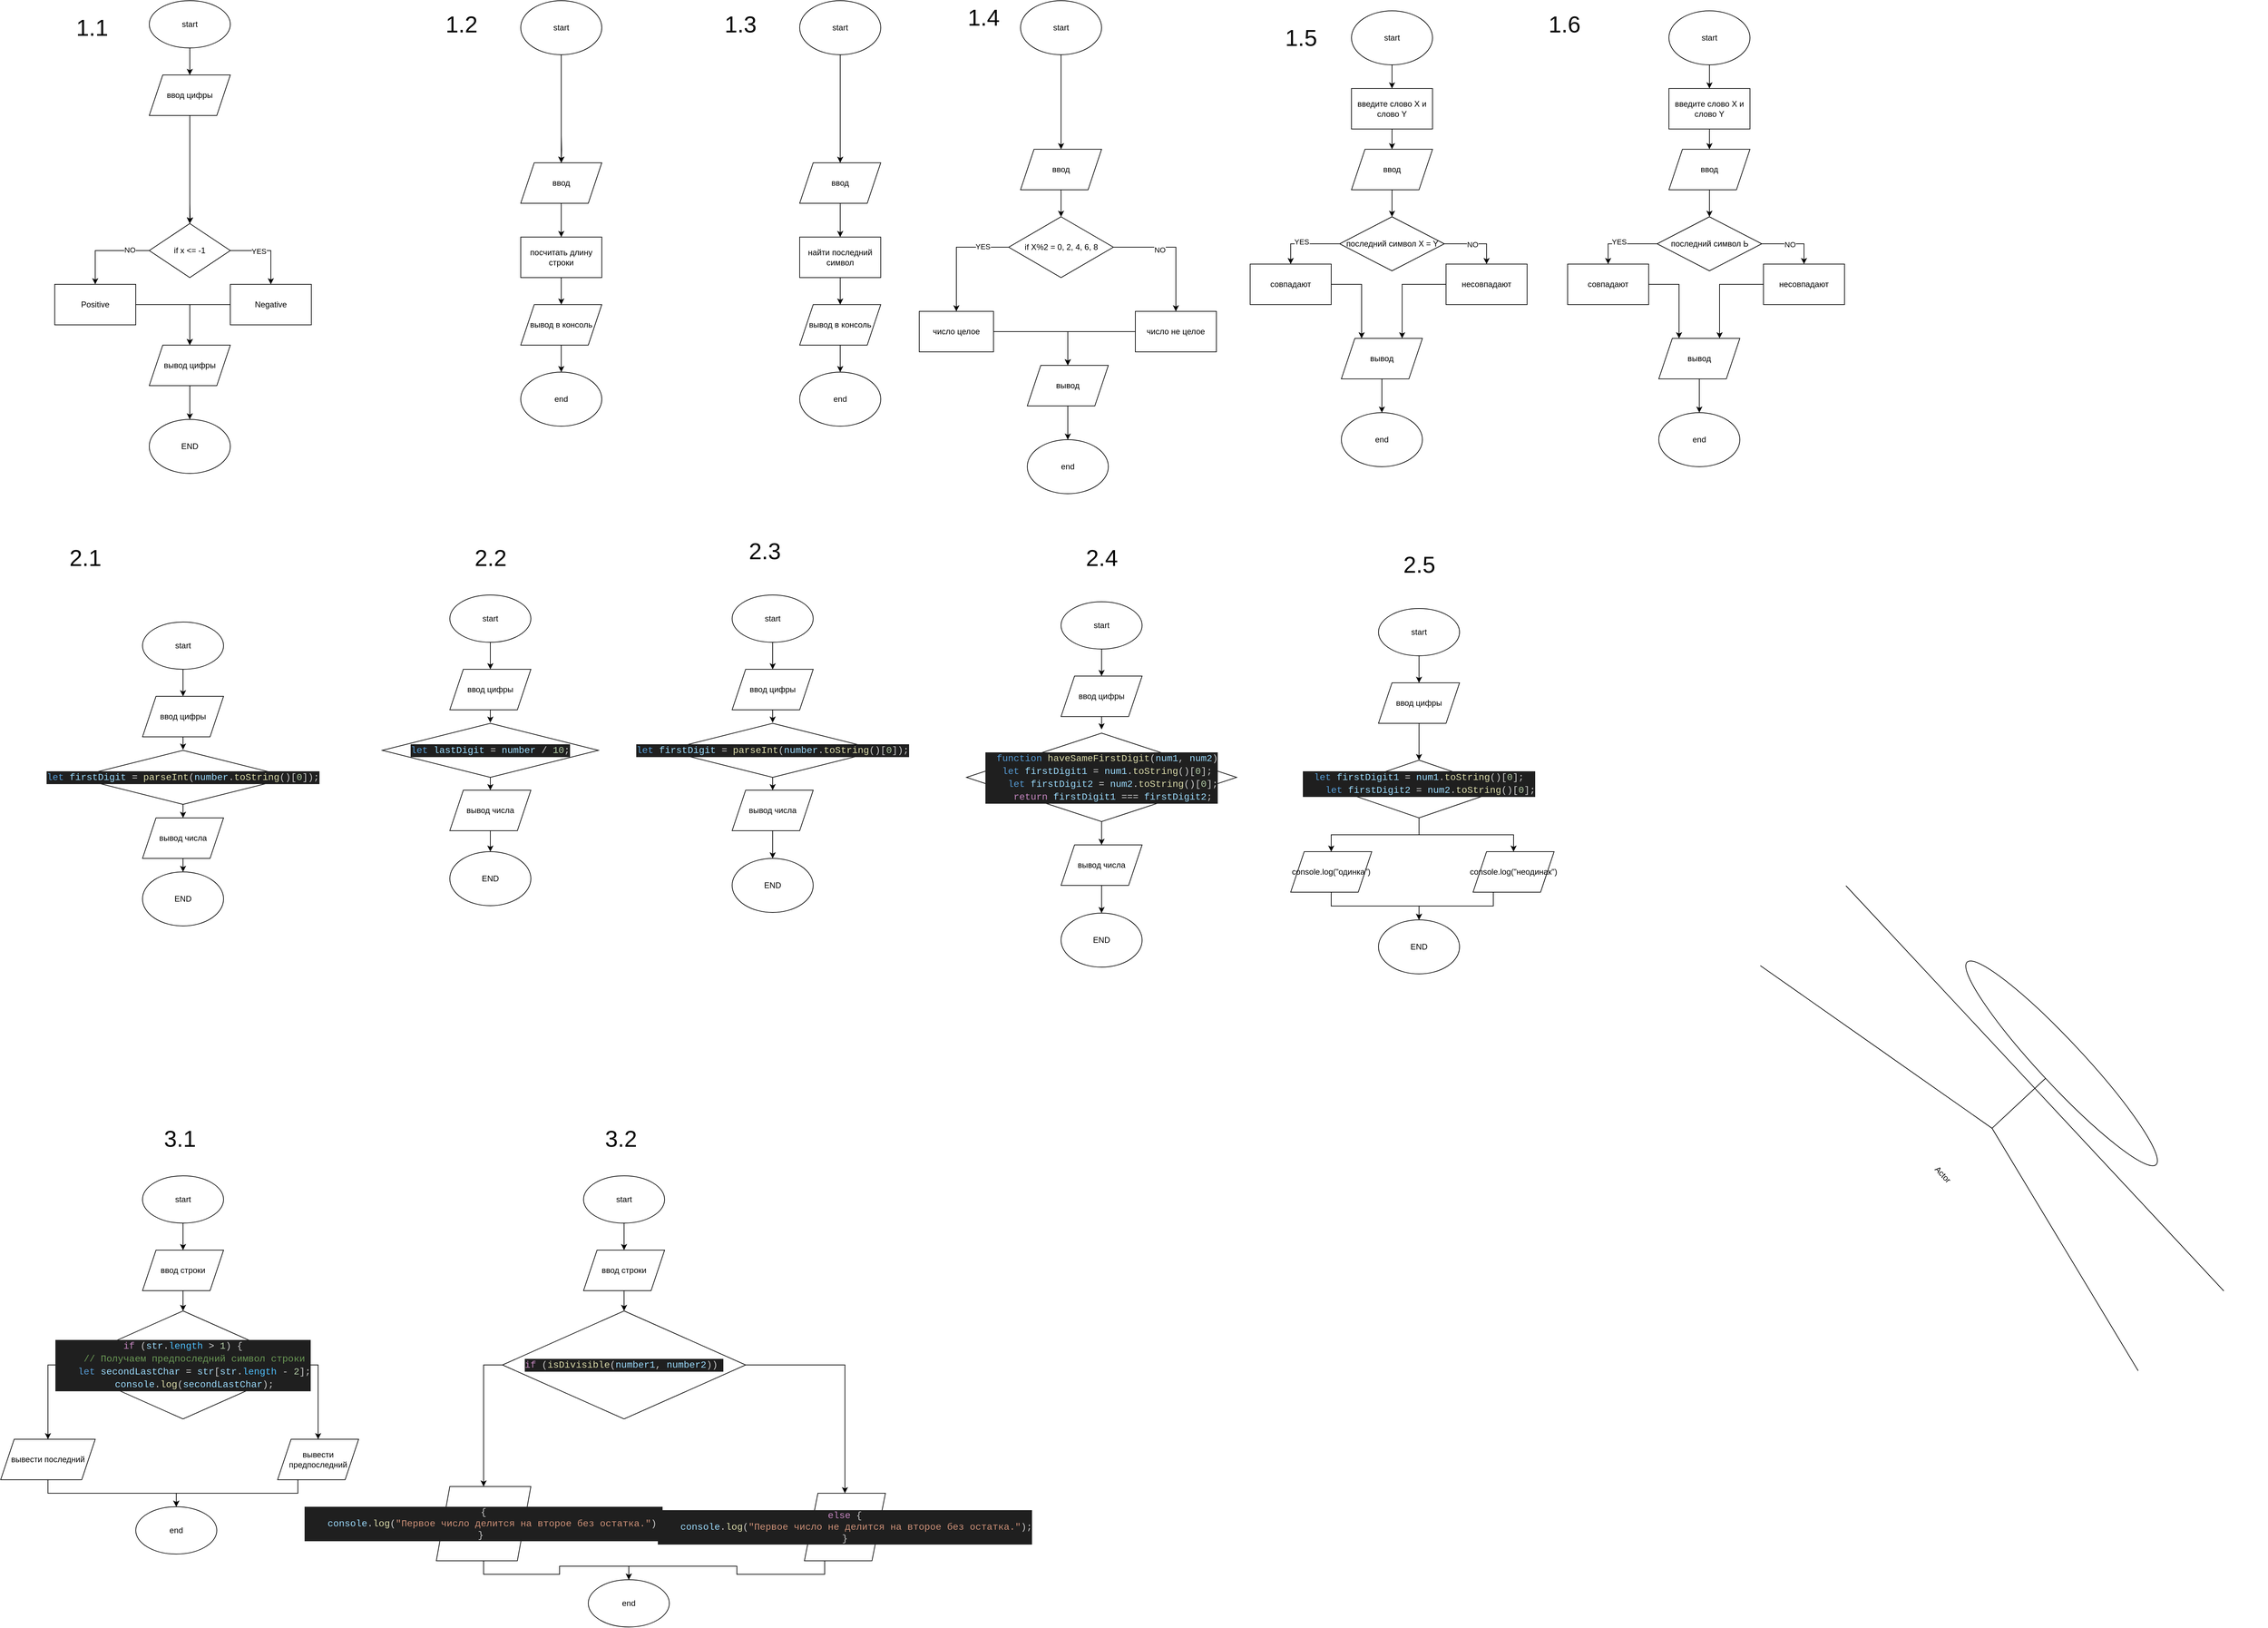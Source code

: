 <mxfile version="24.7.14">
  <diagram name="Страница — 1" id="X5zfh4CaaJWVjGtRF56d">
    <mxGraphModel dx="1451" dy="784" grid="1" gridSize="10" guides="1" tooltips="1" connect="1" arrows="1" fold="1" page="1" pageScale="1" pageWidth="827" pageHeight="1169" math="0" shadow="0">
      <root>
        <mxCell id="0" />
        <mxCell id="1" parent="0" />
        <mxCell id="PVIwpKOzmNWKB1qRG-OH-32" style="edgeStyle=orthogonalEdgeStyle;rounded=0;orthogonalLoop=1;jettySize=auto;html=1;entryX=0.5;entryY=0;entryDx=0;entryDy=0;" parent="1" source="PVIwpKOzmNWKB1qRG-OH-31" target="PVIwpKOzmNWKB1qRG-OH-5" edge="1">
          <mxGeometry relative="1" as="geometry">
            <mxPoint x="390" y="240" as="targetPoint" />
          </mxGeometry>
        </mxCell>
        <mxCell id="PVIwpKOzmNWKB1qRG-OH-1" value="start" style="ellipse;whiteSpace=wrap;html=1;" parent="1" vertex="1">
          <mxGeometry x="330" width="120" height="70" as="geometry" />
        </mxCell>
        <mxCell id="PVIwpKOzmNWKB1qRG-OH-6" style="edgeStyle=orthogonalEdgeStyle;rounded=0;orthogonalLoop=1;jettySize=auto;html=1;" parent="1" target="PVIwpKOzmNWKB1qRG-OH-5" edge="1">
          <mxGeometry relative="1" as="geometry">
            <mxPoint x="390" y="300" as="sourcePoint" />
          </mxGeometry>
        </mxCell>
        <mxCell id="PVIwpKOzmNWKB1qRG-OH-15" style="edgeStyle=orthogonalEdgeStyle;rounded=0;orthogonalLoop=1;jettySize=auto;html=1;exitX=0;exitY=0.5;exitDx=0;exitDy=0;entryX=0.5;entryY=0;entryDx=0;entryDy=0;" parent="1" source="PVIwpKOzmNWKB1qRG-OH-5" target="PVIwpKOzmNWKB1qRG-OH-7" edge="1">
          <mxGeometry relative="1" as="geometry" />
        </mxCell>
        <mxCell id="PVIwpKOzmNWKB1qRG-OH-16" value="NO" style="edgeLabel;html=1;align=center;verticalAlign=middle;resizable=0;points=[];" parent="PVIwpKOzmNWKB1qRG-OH-15" vertex="1" connectable="0">
          <mxGeometry x="-0.554" y="-1" relative="1" as="geometry">
            <mxPoint as="offset" />
          </mxGeometry>
        </mxCell>
        <mxCell id="UXMbr-xDQf8b0I7oX-EV-3" style="edgeStyle=orthogonalEdgeStyle;rounded=0;orthogonalLoop=1;jettySize=auto;html=1;exitX=1;exitY=0.5;exitDx=0;exitDy=0;entryX=0.5;entryY=0;entryDx=0;entryDy=0;" edge="1" parent="1" source="PVIwpKOzmNWKB1qRG-OH-5" target="PVIwpKOzmNWKB1qRG-OH-9">
          <mxGeometry relative="1" as="geometry" />
        </mxCell>
        <mxCell id="UXMbr-xDQf8b0I7oX-EV-4" value="YES" style="edgeLabel;html=1;align=center;verticalAlign=middle;resizable=0;points=[];" vertex="1" connectable="0" parent="UXMbr-xDQf8b0I7oX-EV-3">
          <mxGeometry x="-0.247" y="-1" relative="1" as="geometry">
            <mxPoint as="offset" />
          </mxGeometry>
        </mxCell>
        <mxCell id="PVIwpKOzmNWKB1qRG-OH-5" value="if x &amp;lt;= -1" style="rhombus;whiteSpace=wrap;html=1;" parent="1" vertex="1">
          <mxGeometry x="330" y="330" width="120" height="80" as="geometry" />
        </mxCell>
        <mxCell id="UXMbr-xDQf8b0I7oX-EV-2" style="edgeStyle=orthogonalEdgeStyle;rounded=0;orthogonalLoop=1;jettySize=auto;html=1;exitX=1;exitY=0.5;exitDx=0;exitDy=0;entryX=0.5;entryY=0;entryDx=0;entryDy=0;" edge="1" parent="1" source="PVIwpKOzmNWKB1qRG-OH-7" target="PVIwpKOzmNWKB1qRG-OH-34">
          <mxGeometry relative="1" as="geometry" />
        </mxCell>
        <mxCell id="PVIwpKOzmNWKB1qRG-OH-7" value="Positive" style="rounded=0;whiteSpace=wrap;html=1;" parent="1" vertex="1">
          <mxGeometry x="190" y="420" width="120" height="60" as="geometry" />
        </mxCell>
        <mxCell id="UXMbr-xDQf8b0I7oX-EV-1" style="edgeStyle=orthogonalEdgeStyle;rounded=0;orthogonalLoop=1;jettySize=auto;html=1;exitX=0;exitY=0.5;exitDx=0;exitDy=0;entryX=0.5;entryY=0;entryDx=0;entryDy=0;" edge="1" parent="1" source="PVIwpKOzmNWKB1qRG-OH-9" target="PVIwpKOzmNWKB1qRG-OH-34">
          <mxGeometry relative="1" as="geometry" />
        </mxCell>
        <mxCell id="PVIwpKOzmNWKB1qRG-OH-9" value="Negative" style="rounded=0;whiteSpace=wrap;html=1;" parent="1" vertex="1">
          <mxGeometry x="450" y="420" width="120" height="60" as="geometry" />
        </mxCell>
        <mxCell id="PVIwpKOzmNWKB1qRG-OH-21" value="END" style="ellipse;whiteSpace=wrap;html=1;" parent="1" vertex="1">
          <mxGeometry x="330" y="620" width="120" height="80" as="geometry" />
        </mxCell>
        <mxCell id="PVIwpKOzmNWKB1qRG-OH-26" value="&lt;font style=&quot;font-size: 34px;&quot;&gt;1.1&lt;/font&gt;" style="text;html=1;align=center;verticalAlign=middle;resizable=0;points=[];autosize=1;strokeColor=none;fillColor=none;" parent="1" vertex="1">
          <mxGeometry x="210" y="15" width="70" height="50" as="geometry" />
        </mxCell>
        <mxCell id="PVIwpKOzmNWKB1qRG-OH-29" style="edgeStyle=orthogonalEdgeStyle;rounded=0;orthogonalLoop=1;jettySize=auto;html=1;exitX=0.5;exitY=1;exitDx=0;exitDy=0;entryX=0.5;entryY=0;entryDx=0;entryDy=0;" parent="1" source="PVIwpKOzmNWKB1qRG-OH-27" edge="1" target="PVIwpKOzmNWKB1qRG-OH-39">
          <mxGeometry relative="1" as="geometry">
            <mxPoint x="940" y="140" as="targetPoint" />
          </mxGeometry>
        </mxCell>
        <mxCell id="PVIwpKOzmNWKB1qRG-OH-27" value="start" style="ellipse;whiteSpace=wrap;html=1;" parent="1" vertex="1">
          <mxGeometry x="880" width="120" height="80" as="geometry" />
        </mxCell>
        <mxCell id="PVIwpKOzmNWKB1qRG-OH-33" value="" style="edgeStyle=orthogonalEdgeStyle;rounded=0;orthogonalLoop=1;jettySize=auto;html=1;entryX=0.5;entryY=0;entryDx=0;entryDy=0;" parent="1" source="PVIwpKOzmNWKB1qRG-OH-1" target="PVIwpKOzmNWKB1qRG-OH-31" edge="1">
          <mxGeometry relative="1" as="geometry">
            <mxPoint x="390" y="70" as="sourcePoint" />
            <mxPoint x="390" y="240" as="targetPoint" />
          </mxGeometry>
        </mxCell>
        <mxCell id="PVIwpKOzmNWKB1qRG-OH-31" value="ввод цифры" style="shape=parallelogram;perimeter=parallelogramPerimeter;whiteSpace=wrap;html=1;fixedSize=1;" parent="1" vertex="1">
          <mxGeometry x="330" y="110" width="120" height="60" as="geometry" />
        </mxCell>
        <mxCell id="PVIwpKOzmNWKB1qRG-OH-37" style="edgeStyle=orthogonalEdgeStyle;rounded=0;orthogonalLoop=1;jettySize=auto;html=1;entryX=0.5;entryY=0;entryDx=0;entryDy=0;" parent="1" source="PVIwpKOzmNWKB1qRG-OH-34" target="PVIwpKOzmNWKB1qRG-OH-21" edge="1">
          <mxGeometry relative="1" as="geometry" />
        </mxCell>
        <mxCell id="PVIwpKOzmNWKB1qRG-OH-34" value="вывод цифры" style="shape=parallelogram;perimeter=parallelogramPerimeter;whiteSpace=wrap;html=1;fixedSize=1;" parent="1" vertex="1">
          <mxGeometry x="330" y="510" width="120" height="60" as="geometry" />
        </mxCell>
        <mxCell id="PVIwpKOzmNWKB1qRG-OH-40" style="edgeStyle=orthogonalEdgeStyle;rounded=0;orthogonalLoop=1;jettySize=auto;html=1;entryX=0.5;entryY=0;entryDx=0;entryDy=0;" parent="1" target="PVIwpKOzmNWKB1qRG-OH-39" edge="1">
          <mxGeometry relative="1" as="geometry">
            <mxPoint x="940" y="200" as="sourcePoint" />
          </mxGeometry>
        </mxCell>
        <mxCell id="PVIwpKOzmNWKB1qRG-OH-42" style="edgeStyle=orthogonalEdgeStyle;rounded=0;orthogonalLoop=1;jettySize=auto;html=1;entryX=0.5;entryY=0;entryDx=0;entryDy=0;" parent="1" source="PVIwpKOzmNWKB1qRG-OH-39" target="PVIwpKOzmNWKB1qRG-OH-41" edge="1">
          <mxGeometry relative="1" as="geometry" />
        </mxCell>
        <mxCell id="PVIwpKOzmNWKB1qRG-OH-39" value="ввод" style="shape=parallelogram;perimeter=parallelogramPerimeter;whiteSpace=wrap;html=1;fixedSize=1;" parent="1" vertex="1">
          <mxGeometry x="880" y="240" width="120" height="60" as="geometry" />
        </mxCell>
        <mxCell id="PVIwpKOzmNWKB1qRG-OH-44" style="edgeStyle=orthogonalEdgeStyle;rounded=0;orthogonalLoop=1;jettySize=auto;html=1;entryX=0.5;entryY=0;entryDx=0;entryDy=0;" parent="1" source="PVIwpKOzmNWKB1qRG-OH-41" target="PVIwpKOzmNWKB1qRG-OH-43" edge="1">
          <mxGeometry relative="1" as="geometry" />
        </mxCell>
        <mxCell id="PVIwpKOzmNWKB1qRG-OH-41" value="посчитать длину строки" style="rounded=0;whiteSpace=wrap;html=1;" parent="1" vertex="1">
          <mxGeometry x="880" y="350" width="120" height="60" as="geometry" />
        </mxCell>
        <mxCell id="PVIwpKOzmNWKB1qRG-OH-46" style="edgeStyle=orthogonalEdgeStyle;rounded=0;orthogonalLoop=1;jettySize=auto;html=1;entryX=0.5;entryY=0;entryDx=0;entryDy=0;" parent="1" source="PVIwpKOzmNWKB1qRG-OH-43" target="PVIwpKOzmNWKB1qRG-OH-45" edge="1">
          <mxGeometry relative="1" as="geometry" />
        </mxCell>
        <mxCell id="PVIwpKOzmNWKB1qRG-OH-43" value="вывод в консоль" style="shape=parallelogram;perimeter=parallelogramPerimeter;whiteSpace=wrap;html=1;fixedSize=1;" parent="1" vertex="1">
          <mxGeometry x="880" y="450" width="120" height="60" as="geometry" />
        </mxCell>
        <mxCell id="PVIwpKOzmNWKB1qRG-OH-45" value="end" style="ellipse;whiteSpace=wrap;html=1;" parent="1" vertex="1">
          <mxGeometry x="880" y="550" width="120" height="80" as="geometry" />
        </mxCell>
        <mxCell id="PVIwpKOzmNWKB1qRG-OH-47" value="&lt;font style=&quot;font-size: 34px;&quot;&gt;1.2&lt;/font&gt;" style="text;html=1;align=center;verticalAlign=middle;resizable=0;points=[];autosize=1;strokeColor=none;fillColor=none;" parent="1" vertex="1">
          <mxGeometry x="757" y="10" width="70" height="50" as="geometry" />
        </mxCell>
        <mxCell id="UXMbr-xDQf8b0I7oX-EV-5" style="edgeStyle=orthogonalEdgeStyle;rounded=0;orthogonalLoop=1;jettySize=auto;html=1;exitX=0.5;exitY=1;exitDx=0;exitDy=0;entryX=0.5;entryY=0;entryDx=0;entryDy=0;" edge="1" parent="1" source="PVIwpKOzmNWKB1qRG-OH-49" target="PVIwpKOzmNWKB1qRG-OH-53">
          <mxGeometry relative="1" as="geometry" />
        </mxCell>
        <mxCell id="PVIwpKOzmNWKB1qRG-OH-49" value="start" style="ellipse;whiteSpace=wrap;html=1;" parent="1" vertex="1">
          <mxGeometry x="1293" width="120" height="80" as="geometry" />
        </mxCell>
        <mxCell id="PVIwpKOzmNWKB1qRG-OH-52" style="edgeStyle=orthogonalEdgeStyle;rounded=0;orthogonalLoop=1;jettySize=auto;html=1;entryX=0.5;entryY=0;entryDx=0;entryDy=0;" parent="1" source="PVIwpKOzmNWKB1qRG-OH-53" target="PVIwpKOzmNWKB1qRG-OH-55" edge="1">
          <mxGeometry relative="1" as="geometry" />
        </mxCell>
        <mxCell id="PVIwpKOzmNWKB1qRG-OH-53" value="ввод" style="shape=parallelogram;perimeter=parallelogramPerimeter;whiteSpace=wrap;html=1;fixedSize=1;" parent="1" vertex="1">
          <mxGeometry x="1293" y="240" width="120" height="60" as="geometry" />
        </mxCell>
        <mxCell id="PVIwpKOzmNWKB1qRG-OH-54" style="edgeStyle=orthogonalEdgeStyle;rounded=0;orthogonalLoop=1;jettySize=auto;html=1;entryX=0.5;entryY=0;entryDx=0;entryDy=0;" parent="1" source="PVIwpKOzmNWKB1qRG-OH-55" target="PVIwpKOzmNWKB1qRG-OH-57" edge="1">
          <mxGeometry relative="1" as="geometry" />
        </mxCell>
        <mxCell id="PVIwpKOzmNWKB1qRG-OH-55" value="найти последний символ" style="rounded=0;whiteSpace=wrap;html=1;" parent="1" vertex="1">
          <mxGeometry x="1293" y="350" width="120" height="60" as="geometry" />
        </mxCell>
        <mxCell id="PVIwpKOzmNWKB1qRG-OH-56" style="edgeStyle=orthogonalEdgeStyle;rounded=0;orthogonalLoop=1;jettySize=auto;html=1;entryX=0.5;entryY=0;entryDx=0;entryDy=0;" parent="1" source="PVIwpKOzmNWKB1qRG-OH-57" target="PVIwpKOzmNWKB1qRG-OH-58" edge="1">
          <mxGeometry relative="1" as="geometry" />
        </mxCell>
        <mxCell id="PVIwpKOzmNWKB1qRG-OH-57" value="вывод в консоль" style="shape=parallelogram;perimeter=parallelogramPerimeter;whiteSpace=wrap;html=1;fixedSize=1;" parent="1" vertex="1">
          <mxGeometry x="1293" y="450" width="120" height="60" as="geometry" />
        </mxCell>
        <mxCell id="PVIwpKOzmNWKB1qRG-OH-58" value="end" style="ellipse;whiteSpace=wrap;html=1;" parent="1" vertex="1">
          <mxGeometry x="1293" y="550" width="120" height="80" as="geometry" />
        </mxCell>
        <mxCell id="PVIwpKOzmNWKB1qRG-OH-59" value="&lt;font style=&quot;font-size: 34px;&quot;&gt;1.3&lt;/font&gt;" style="text;html=1;align=center;verticalAlign=middle;resizable=0;points=[];autosize=1;strokeColor=none;fillColor=none;" parent="1" vertex="1">
          <mxGeometry x="1170" y="10" width="70" height="50" as="geometry" />
        </mxCell>
        <mxCell id="UXMbr-xDQf8b0I7oX-EV-6" style="edgeStyle=orthogonalEdgeStyle;rounded=0;orthogonalLoop=1;jettySize=auto;html=1;exitX=0.5;exitY=1;exitDx=0;exitDy=0;entryX=0.5;entryY=0;entryDx=0;entryDy=0;" edge="1" parent="1" source="PVIwpKOzmNWKB1qRG-OH-60" target="PVIwpKOzmNWKB1qRG-OH-64">
          <mxGeometry relative="1" as="geometry" />
        </mxCell>
        <mxCell id="PVIwpKOzmNWKB1qRG-OH-60" value="start" style="ellipse;whiteSpace=wrap;html=1;" parent="1" vertex="1">
          <mxGeometry x="1620" width="120" height="80" as="geometry" />
        </mxCell>
        <mxCell id="PVIwpKOzmNWKB1qRG-OH-61" value="&lt;font style=&quot;font-size: 34px;&quot;&gt;1.4&lt;/font&gt;" style="text;html=1;align=center;verticalAlign=middle;resizable=0;points=[];autosize=1;strokeColor=none;fillColor=none;" parent="1" vertex="1">
          <mxGeometry x="1530" width="70" height="50" as="geometry" />
        </mxCell>
        <mxCell id="PVIwpKOzmNWKB1qRG-OH-73" style="edgeStyle=orthogonalEdgeStyle;rounded=0;orthogonalLoop=1;jettySize=auto;html=1;exitX=0.5;exitY=1;exitDx=0;exitDy=0;entryX=0.5;entryY=0;entryDx=0;entryDy=0;" parent="1" source="PVIwpKOzmNWKB1qRG-OH-64" target="PVIwpKOzmNWKB1qRG-OH-66" edge="1">
          <mxGeometry relative="1" as="geometry" />
        </mxCell>
        <mxCell id="PVIwpKOzmNWKB1qRG-OH-64" value="ввод" style="shape=parallelogram;perimeter=parallelogramPerimeter;whiteSpace=wrap;html=1;fixedSize=1;" parent="1" vertex="1">
          <mxGeometry x="1620" y="220" width="120" height="60" as="geometry" />
        </mxCell>
        <mxCell id="PVIwpKOzmNWKB1qRG-OH-68" style="edgeStyle=orthogonalEdgeStyle;rounded=0;orthogonalLoop=1;jettySize=auto;html=1;exitX=0;exitY=0.5;exitDx=0;exitDy=0;entryX=0.5;entryY=0;entryDx=0;entryDy=0;" parent="1" source="PVIwpKOzmNWKB1qRG-OH-66" target="PVIwpKOzmNWKB1qRG-OH-67" edge="1">
          <mxGeometry relative="1" as="geometry" />
        </mxCell>
        <mxCell id="PVIwpKOzmNWKB1qRG-OH-69" value="YES" style="edgeLabel;html=1;align=center;verticalAlign=middle;resizable=0;points=[];" parent="PVIwpKOzmNWKB1qRG-OH-68" vertex="1" connectable="0">
          <mxGeometry x="-0.558" y="-1" relative="1" as="geometry">
            <mxPoint x="-1" as="offset" />
          </mxGeometry>
        </mxCell>
        <mxCell id="PVIwpKOzmNWKB1qRG-OH-71" style="edgeStyle=orthogonalEdgeStyle;rounded=0;orthogonalLoop=1;jettySize=auto;html=1;exitX=1;exitY=0.5;exitDx=0;exitDy=0;entryX=0.5;entryY=0;entryDx=0;entryDy=0;" parent="1" source="PVIwpKOzmNWKB1qRG-OH-66" target="PVIwpKOzmNWKB1qRG-OH-70" edge="1">
          <mxGeometry relative="1" as="geometry" />
        </mxCell>
        <mxCell id="PVIwpKOzmNWKB1qRG-OH-72" value="NO" style="edgeLabel;html=1;align=center;verticalAlign=middle;resizable=0;points=[];" parent="PVIwpKOzmNWKB1qRG-OH-71" vertex="1" connectable="0">
          <mxGeometry x="-0.27" y="-4" relative="1" as="geometry">
            <mxPoint as="offset" />
          </mxGeometry>
        </mxCell>
        <mxCell id="PVIwpKOzmNWKB1qRG-OH-66" value="if X%2 = 0, 2, 4, 6, 8" style="rhombus;whiteSpace=wrap;html=1;" parent="1" vertex="1">
          <mxGeometry x="1602.5" y="320" width="155" height="90" as="geometry" />
        </mxCell>
        <mxCell id="UXMbr-xDQf8b0I7oX-EV-9" style="edgeStyle=orthogonalEdgeStyle;rounded=0;orthogonalLoop=1;jettySize=auto;html=1;exitX=1;exitY=0.5;exitDx=0;exitDy=0;entryX=0.5;entryY=0;entryDx=0;entryDy=0;" edge="1" parent="1" source="PVIwpKOzmNWKB1qRG-OH-67" target="PVIwpKOzmNWKB1qRG-OH-75">
          <mxGeometry relative="1" as="geometry" />
        </mxCell>
        <mxCell id="PVIwpKOzmNWKB1qRG-OH-67" value="число целое" style="rounded=0;whiteSpace=wrap;html=1;" parent="1" vertex="1">
          <mxGeometry x="1470" y="460" width="110" height="60" as="geometry" />
        </mxCell>
        <mxCell id="UXMbr-xDQf8b0I7oX-EV-7" style="edgeStyle=orthogonalEdgeStyle;rounded=0;orthogonalLoop=1;jettySize=auto;html=1;exitX=0;exitY=0.5;exitDx=0;exitDy=0;entryX=0.5;entryY=0;entryDx=0;entryDy=0;" edge="1" parent="1" source="PVIwpKOzmNWKB1qRG-OH-70" target="PVIwpKOzmNWKB1qRG-OH-75">
          <mxGeometry relative="1" as="geometry" />
        </mxCell>
        <mxCell id="PVIwpKOzmNWKB1qRG-OH-70" value="число не целое" style="rounded=0;whiteSpace=wrap;html=1;" parent="1" vertex="1">
          <mxGeometry x="1790" y="460" width="120" height="60" as="geometry" />
        </mxCell>
        <mxCell id="PVIwpKOzmNWKB1qRG-OH-74" value="end" style="ellipse;whiteSpace=wrap;html=1;" parent="1" vertex="1">
          <mxGeometry x="1630" y="650" width="120" height="80" as="geometry" />
        </mxCell>
        <mxCell id="PVIwpKOzmNWKB1qRG-OH-78" style="edgeStyle=orthogonalEdgeStyle;rounded=0;orthogonalLoop=1;jettySize=auto;html=1;exitX=0.5;exitY=1;exitDx=0;exitDy=0;entryX=0.5;entryY=0;entryDx=0;entryDy=0;" parent="1" source="PVIwpKOzmNWKB1qRG-OH-75" target="PVIwpKOzmNWKB1qRG-OH-74" edge="1">
          <mxGeometry relative="1" as="geometry" />
        </mxCell>
        <mxCell id="PVIwpKOzmNWKB1qRG-OH-75" value="вывод" style="shape=parallelogram;perimeter=parallelogramPerimeter;whiteSpace=wrap;html=1;fixedSize=1;" parent="1" vertex="1">
          <mxGeometry x="1630" y="540" width="120" height="60" as="geometry" />
        </mxCell>
        <mxCell id="PVIwpKOzmNWKB1qRG-OH-81" style="edgeStyle=orthogonalEdgeStyle;rounded=0;orthogonalLoop=1;jettySize=auto;html=1;entryX=0.5;entryY=0;entryDx=0;entryDy=0;" parent="1" source="PVIwpKOzmNWKB1qRG-OH-79" target="PVIwpKOzmNWKB1qRG-OH-80" edge="1">
          <mxGeometry relative="1" as="geometry" />
        </mxCell>
        <mxCell id="PVIwpKOzmNWKB1qRG-OH-79" value="start" style="ellipse;whiteSpace=wrap;html=1;" parent="1" vertex="1">
          <mxGeometry x="2110" y="15" width="120" height="80" as="geometry" />
        </mxCell>
        <mxCell id="PVIwpKOzmNWKB1qRG-OH-83" style="edgeStyle=orthogonalEdgeStyle;rounded=0;orthogonalLoop=1;jettySize=auto;html=1;entryX=0.5;entryY=0;entryDx=0;entryDy=0;" parent="1" source="PVIwpKOzmNWKB1qRG-OH-80" target="PVIwpKOzmNWKB1qRG-OH-82" edge="1">
          <mxGeometry relative="1" as="geometry" />
        </mxCell>
        <mxCell id="PVIwpKOzmNWKB1qRG-OH-80" value="введите слово X и слово Y" style="rounded=0;whiteSpace=wrap;html=1;" parent="1" vertex="1">
          <mxGeometry x="2110" y="130" width="120" height="60" as="geometry" />
        </mxCell>
        <mxCell id="PVIwpKOzmNWKB1qRG-OH-87" style="edgeStyle=orthogonalEdgeStyle;rounded=0;orthogonalLoop=1;jettySize=auto;html=1;entryX=0.5;entryY=0;entryDx=0;entryDy=0;" parent="1" source="PVIwpKOzmNWKB1qRG-OH-82" target="PVIwpKOzmNWKB1qRG-OH-86" edge="1">
          <mxGeometry relative="1" as="geometry" />
        </mxCell>
        <mxCell id="PVIwpKOzmNWKB1qRG-OH-82" value="ввод" style="shape=parallelogram;perimeter=parallelogramPerimeter;whiteSpace=wrap;html=1;fixedSize=1;" parent="1" vertex="1">
          <mxGeometry x="2110" y="220" width="120" height="60" as="geometry" />
        </mxCell>
        <mxCell id="PVIwpKOzmNWKB1qRG-OH-91" style="edgeStyle=orthogonalEdgeStyle;rounded=0;orthogonalLoop=1;jettySize=auto;html=1;entryX=0.5;entryY=0;entryDx=0;entryDy=0;" parent="1" source="PVIwpKOzmNWKB1qRG-OH-86" target="PVIwpKOzmNWKB1qRG-OH-88" edge="1">
          <mxGeometry relative="1" as="geometry" />
        </mxCell>
        <mxCell id="PVIwpKOzmNWKB1qRG-OH-93" value="YES" style="edgeLabel;html=1;align=center;verticalAlign=middle;resizable=0;points=[];" parent="PVIwpKOzmNWKB1qRG-OH-91" vertex="1" connectable="0">
          <mxGeometry x="0.116" y="-3" relative="1" as="geometry">
            <mxPoint as="offset" />
          </mxGeometry>
        </mxCell>
        <mxCell id="PVIwpKOzmNWKB1qRG-OH-92" style="edgeStyle=orthogonalEdgeStyle;rounded=0;orthogonalLoop=1;jettySize=auto;html=1;exitX=1;exitY=0.5;exitDx=0;exitDy=0;entryX=0.5;entryY=0;entryDx=0;entryDy=0;" parent="1" source="PVIwpKOzmNWKB1qRG-OH-86" target="PVIwpKOzmNWKB1qRG-OH-89" edge="1">
          <mxGeometry relative="1" as="geometry" />
        </mxCell>
        <mxCell id="PVIwpKOzmNWKB1qRG-OH-94" value="NO" style="edgeLabel;html=1;align=center;verticalAlign=middle;resizable=0;points=[];" parent="PVIwpKOzmNWKB1qRG-OH-92" vertex="1" connectable="0">
          <mxGeometry x="-0.102" y="-1" relative="1" as="geometry">
            <mxPoint as="offset" />
          </mxGeometry>
        </mxCell>
        <mxCell id="PVIwpKOzmNWKB1qRG-OH-86" value="последний символ X = Y" style="rhombus;whiteSpace=wrap;html=1;" parent="1" vertex="1">
          <mxGeometry x="2092.5" y="320" width="155" height="80" as="geometry" />
        </mxCell>
        <mxCell id="PVIwpKOzmNWKB1qRG-OH-97" style="edgeStyle=orthogonalEdgeStyle;rounded=0;orthogonalLoop=1;jettySize=auto;html=1;entryX=0.25;entryY=0;entryDx=0;entryDy=0;" parent="1" source="PVIwpKOzmNWKB1qRG-OH-88" target="PVIwpKOzmNWKB1qRG-OH-95" edge="1">
          <mxGeometry relative="1" as="geometry" />
        </mxCell>
        <mxCell id="PVIwpKOzmNWKB1qRG-OH-88" value="совпадают" style="rounded=0;whiteSpace=wrap;html=1;" parent="1" vertex="1">
          <mxGeometry x="1960" y="390" width="120" height="60" as="geometry" />
        </mxCell>
        <mxCell id="PVIwpKOzmNWKB1qRG-OH-98" style="edgeStyle=orthogonalEdgeStyle;rounded=0;orthogonalLoop=1;jettySize=auto;html=1;entryX=0.75;entryY=0;entryDx=0;entryDy=0;" parent="1" source="PVIwpKOzmNWKB1qRG-OH-89" target="PVIwpKOzmNWKB1qRG-OH-95" edge="1">
          <mxGeometry relative="1" as="geometry" />
        </mxCell>
        <mxCell id="PVIwpKOzmNWKB1qRG-OH-89" value="несовпадают" style="rounded=0;whiteSpace=wrap;html=1;" parent="1" vertex="1">
          <mxGeometry x="2250" y="390" width="120" height="60" as="geometry" />
        </mxCell>
        <mxCell id="PVIwpKOzmNWKB1qRG-OH-99" style="edgeStyle=orthogonalEdgeStyle;rounded=0;orthogonalLoop=1;jettySize=auto;html=1;entryX=0.5;entryY=0;entryDx=0;entryDy=0;" parent="1" source="PVIwpKOzmNWKB1qRG-OH-95" target="PVIwpKOzmNWKB1qRG-OH-96" edge="1">
          <mxGeometry relative="1" as="geometry" />
        </mxCell>
        <mxCell id="PVIwpKOzmNWKB1qRG-OH-95" value="вывод" style="shape=parallelogram;perimeter=parallelogramPerimeter;whiteSpace=wrap;html=1;fixedSize=1;" parent="1" vertex="1">
          <mxGeometry x="2095" y="500" width="120" height="60" as="geometry" />
        </mxCell>
        <mxCell id="PVIwpKOzmNWKB1qRG-OH-96" value="end" style="ellipse;whiteSpace=wrap;html=1;" parent="1" vertex="1">
          <mxGeometry x="2095" y="610" width="120" height="80" as="geometry" />
        </mxCell>
        <mxCell id="PVIwpKOzmNWKB1qRG-OH-100" value="&lt;font style=&quot;font-size: 34px;&quot;&gt;1.5&lt;/font&gt;" style="text;html=1;align=center;verticalAlign=middle;resizable=0;points=[];autosize=1;strokeColor=none;fillColor=none;" parent="1" vertex="1">
          <mxGeometry x="2000" y="30" width="70" height="50" as="geometry" />
        </mxCell>
        <mxCell id="PVIwpKOzmNWKB1qRG-OH-102" value="&lt;font style=&quot;font-size: 34px;&quot;&gt;1.6&lt;/font&gt;" style="text;html=1;align=center;verticalAlign=middle;resizable=0;points=[];autosize=1;strokeColor=none;fillColor=none;" parent="1" vertex="1">
          <mxGeometry x="2390" y="10" width="70" height="50" as="geometry" />
        </mxCell>
        <mxCell id="PVIwpKOzmNWKB1qRG-OH-104" style="edgeStyle=orthogonalEdgeStyle;rounded=0;orthogonalLoop=1;jettySize=auto;html=1;entryX=0.5;entryY=0;entryDx=0;entryDy=0;" parent="1" source="PVIwpKOzmNWKB1qRG-OH-105" target="PVIwpKOzmNWKB1qRG-OH-107" edge="1">
          <mxGeometry relative="1" as="geometry" />
        </mxCell>
        <mxCell id="PVIwpKOzmNWKB1qRG-OH-105" value="start" style="ellipse;whiteSpace=wrap;html=1;" parent="1" vertex="1">
          <mxGeometry x="2580" y="15" width="120" height="80" as="geometry" />
        </mxCell>
        <mxCell id="PVIwpKOzmNWKB1qRG-OH-106" style="edgeStyle=orthogonalEdgeStyle;rounded=0;orthogonalLoop=1;jettySize=auto;html=1;entryX=0.5;entryY=0;entryDx=0;entryDy=0;" parent="1" source="PVIwpKOzmNWKB1qRG-OH-107" target="PVIwpKOzmNWKB1qRG-OH-109" edge="1">
          <mxGeometry relative="1" as="geometry" />
        </mxCell>
        <mxCell id="PVIwpKOzmNWKB1qRG-OH-107" value="введите слово X и слово Y" style="rounded=0;whiteSpace=wrap;html=1;" parent="1" vertex="1">
          <mxGeometry x="2580" y="130" width="120" height="60" as="geometry" />
        </mxCell>
        <mxCell id="PVIwpKOzmNWKB1qRG-OH-108" style="edgeStyle=orthogonalEdgeStyle;rounded=0;orthogonalLoop=1;jettySize=auto;html=1;entryX=0.5;entryY=0;entryDx=0;entryDy=0;" parent="1" source="PVIwpKOzmNWKB1qRG-OH-109" target="PVIwpKOzmNWKB1qRG-OH-114" edge="1">
          <mxGeometry relative="1" as="geometry" />
        </mxCell>
        <mxCell id="PVIwpKOzmNWKB1qRG-OH-109" value="ввод" style="shape=parallelogram;perimeter=parallelogramPerimeter;whiteSpace=wrap;html=1;fixedSize=1;" parent="1" vertex="1">
          <mxGeometry x="2580" y="220" width="120" height="60" as="geometry" />
        </mxCell>
        <mxCell id="PVIwpKOzmNWKB1qRG-OH-110" style="edgeStyle=orthogonalEdgeStyle;rounded=0;orthogonalLoop=1;jettySize=auto;html=1;entryX=0.5;entryY=0;entryDx=0;entryDy=0;" parent="1" source="PVIwpKOzmNWKB1qRG-OH-114" target="PVIwpKOzmNWKB1qRG-OH-116" edge="1">
          <mxGeometry relative="1" as="geometry" />
        </mxCell>
        <mxCell id="PVIwpKOzmNWKB1qRG-OH-111" value="YES" style="edgeLabel;html=1;align=center;verticalAlign=middle;resizable=0;points=[];" parent="PVIwpKOzmNWKB1qRG-OH-110" vertex="1" connectable="0">
          <mxGeometry x="0.116" y="-3" relative="1" as="geometry">
            <mxPoint as="offset" />
          </mxGeometry>
        </mxCell>
        <mxCell id="PVIwpKOzmNWKB1qRG-OH-112" style="edgeStyle=orthogonalEdgeStyle;rounded=0;orthogonalLoop=1;jettySize=auto;html=1;exitX=1;exitY=0.5;exitDx=0;exitDy=0;entryX=0.5;entryY=0;entryDx=0;entryDy=0;" parent="1" source="PVIwpKOzmNWKB1qRG-OH-114" target="PVIwpKOzmNWKB1qRG-OH-118" edge="1">
          <mxGeometry relative="1" as="geometry" />
        </mxCell>
        <mxCell id="PVIwpKOzmNWKB1qRG-OH-113" value="NO" style="edgeLabel;html=1;align=center;verticalAlign=middle;resizable=0;points=[];" parent="PVIwpKOzmNWKB1qRG-OH-112" vertex="1" connectable="0">
          <mxGeometry x="-0.102" y="-1" relative="1" as="geometry">
            <mxPoint as="offset" />
          </mxGeometry>
        </mxCell>
        <mxCell id="PVIwpKOzmNWKB1qRG-OH-114" value="последний символ Ь" style="rhombus;whiteSpace=wrap;html=1;" parent="1" vertex="1">
          <mxGeometry x="2562.5" y="320" width="155" height="80" as="geometry" />
        </mxCell>
        <mxCell id="PVIwpKOzmNWKB1qRG-OH-115" style="edgeStyle=orthogonalEdgeStyle;rounded=0;orthogonalLoop=1;jettySize=auto;html=1;entryX=0.25;entryY=0;entryDx=0;entryDy=0;" parent="1" source="PVIwpKOzmNWKB1qRG-OH-116" target="PVIwpKOzmNWKB1qRG-OH-120" edge="1">
          <mxGeometry relative="1" as="geometry" />
        </mxCell>
        <mxCell id="PVIwpKOzmNWKB1qRG-OH-116" value="совпадают" style="rounded=0;whiteSpace=wrap;html=1;" parent="1" vertex="1">
          <mxGeometry x="2430" y="390" width="120" height="60" as="geometry" />
        </mxCell>
        <mxCell id="PVIwpKOzmNWKB1qRG-OH-117" style="edgeStyle=orthogonalEdgeStyle;rounded=0;orthogonalLoop=1;jettySize=auto;html=1;entryX=0.75;entryY=0;entryDx=0;entryDy=0;" parent="1" source="PVIwpKOzmNWKB1qRG-OH-118" target="PVIwpKOzmNWKB1qRG-OH-120" edge="1">
          <mxGeometry relative="1" as="geometry" />
        </mxCell>
        <mxCell id="PVIwpKOzmNWKB1qRG-OH-118" value="несовпадают" style="rounded=0;whiteSpace=wrap;html=1;" parent="1" vertex="1">
          <mxGeometry x="2720" y="390" width="120" height="60" as="geometry" />
        </mxCell>
        <mxCell id="PVIwpKOzmNWKB1qRG-OH-119" style="edgeStyle=orthogonalEdgeStyle;rounded=0;orthogonalLoop=1;jettySize=auto;html=1;entryX=0.5;entryY=0;entryDx=0;entryDy=0;" parent="1" source="PVIwpKOzmNWKB1qRG-OH-120" target="PVIwpKOzmNWKB1qRG-OH-121" edge="1">
          <mxGeometry relative="1" as="geometry" />
        </mxCell>
        <mxCell id="PVIwpKOzmNWKB1qRG-OH-120" value="вывод" style="shape=parallelogram;perimeter=parallelogramPerimeter;whiteSpace=wrap;html=1;fixedSize=1;" parent="1" vertex="1">
          <mxGeometry x="2565" y="500" width="120" height="60" as="geometry" />
        </mxCell>
        <mxCell id="PVIwpKOzmNWKB1qRG-OH-121" value="end" style="ellipse;whiteSpace=wrap;html=1;" parent="1" vertex="1">
          <mxGeometry x="2565" y="610" width="120" height="80" as="geometry" />
        </mxCell>
        <mxCell id="DRKDcCcUPv160Awe8upS-2" value="Actor" style="shape=umlActor;verticalLabelPosition=bottom;verticalAlign=top;html=1;outlineConnect=0;rotation=47;" parent="1" vertex="1">
          <mxGeometry x="2680" y="1510" width="820.22" height="260" as="geometry" />
        </mxCell>
        <mxCell id="9ATr1F9JLEvc2emBKj1S-1" value="start" style="ellipse;whiteSpace=wrap;html=1;" parent="1" vertex="1">
          <mxGeometry x="320" y="920" width="120" height="70" as="geometry" />
        </mxCell>
        <mxCell id="9ATr1F9JLEvc2emBKj1S-2" value="&lt;font style=&quot;font-size: 34px;&quot;&gt;2.1&lt;/font&gt;" style="text;html=1;align=center;verticalAlign=middle;resizable=0;points=[];autosize=1;strokeColor=none;fillColor=none;" parent="1" vertex="1">
          <mxGeometry x="200" y="800" width="70" height="50" as="geometry" />
        </mxCell>
        <mxCell id="9ATr1F9JLEvc2emBKj1S-6" style="edgeStyle=orthogonalEdgeStyle;rounded=0;orthogonalLoop=1;jettySize=auto;html=1;exitX=0.5;exitY=1;exitDx=0;exitDy=0;entryX=0.5;entryY=0;entryDx=0;entryDy=0;" parent="1" source="9ATr1F9JLEvc2emBKj1S-3" edge="1">
          <mxGeometry relative="1" as="geometry">
            <mxPoint x="380" y="1109" as="targetPoint" />
          </mxGeometry>
        </mxCell>
        <mxCell id="9ATr1F9JLEvc2emBKj1S-3" value="ввод цифры" style="shape=parallelogram;perimeter=parallelogramPerimeter;whiteSpace=wrap;html=1;fixedSize=1;" parent="1" vertex="1">
          <mxGeometry x="320" y="1030" width="120" height="60" as="geometry" />
        </mxCell>
        <mxCell id="9ATr1F9JLEvc2emBKj1S-4" value="" style="endArrow=classic;html=1;rounded=0;exitX=0.5;exitY=1;exitDx=0;exitDy=0;entryX=0.5;entryY=0;entryDx=0;entryDy=0;" parent="1" source="9ATr1F9JLEvc2emBKj1S-1" target="9ATr1F9JLEvc2emBKj1S-3" edge="1">
          <mxGeometry width="50" height="50" relative="1" as="geometry">
            <mxPoint x="530" y="930" as="sourcePoint" />
            <mxPoint x="580" y="880" as="targetPoint" />
          </mxGeometry>
        </mxCell>
        <mxCell id="9ATr1F9JLEvc2emBKj1S-9" style="edgeStyle=orthogonalEdgeStyle;rounded=0;orthogonalLoop=1;jettySize=auto;html=1;exitX=0.5;exitY=1;exitDx=0;exitDy=0;entryX=0.5;entryY=0;entryDx=0;entryDy=0;" parent="1" source="9ATr1F9JLEvc2emBKj1S-48" target="9ATr1F9JLEvc2emBKj1S-8" edge="1">
          <mxGeometry relative="1" as="geometry" />
        </mxCell>
        <mxCell id="9ATr1F9JLEvc2emBKj1S-7" value="&lt;div style=&quot;color: rgb(204, 204, 204); background-color: rgb(31, 31, 31); font-family: Consolas, &amp;quot;Courier New&amp;quot;, monospace; font-size: 14px; line-height: 19px; white-space: pre;&quot;&gt;&lt;div style=&quot;line-height: 19px;&quot;&gt;&lt;span style=&quot;color: #569cd6;&quot;&gt;let&lt;/span&gt; &lt;span style=&quot;color: #9cdcfe;&quot;&gt;firstDigit&lt;/span&gt; &lt;span style=&quot;color: #d4d4d4;&quot;&gt;=&lt;/span&gt; &lt;span style=&quot;color: #dcdcaa;&quot;&gt;parseInt&lt;/span&gt;(&lt;span style=&quot;color: #9cdcfe;&quot;&gt;number&lt;/span&gt;.&lt;span style=&quot;color: #dcdcaa;&quot;&gt;toString&lt;/span&gt;()[&lt;span style=&quot;color: #b5cea8;&quot;&gt;0&lt;/span&gt;]);&lt;/div&gt;&lt;/div&gt;" style="rhombus;whiteSpace=wrap;html=1;" parent="1" vertex="1">
          <mxGeometry x="220" y="1110" width="320" height="80" as="geometry" />
        </mxCell>
        <mxCell id="9ATr1F9JLEvc2emBKj1S-8" value="END" style="ellipse;whiteSpace=wrap;html=1;" parent="1" vertex="1">
          <mxGeometry x="320" y="1290" width="120" height="80" as="geometry" />
        </mxCell>
        <mxCell id="9ATr1F9JLEvc2emBKj1S-10" value="&lt;font style=&quot;font-size: 34px;&quot;&gt;2.2&lt;/font&gt;" style="text;html=1;align=center;verticalAlign=middle;resizable=0;points=[];autosize=1;strokeColor=none;fillColor=none;" parent="1" vertex="1">
          <mxGeometry x="800" y="800" width="70" height="50" as="geometry" />
        </mxCell>
        <mxCell id="9ATr1F9JLEvc2emBKj1S-11" value="start" style="ellipse;whiteSpace=wrap;html=1;" parent="1" vertex="1">
          <mxGeometry x="775" y="880" width="120" height="70" as="geometry" />
        </mxCell>
        <mxCell id="9ATr1F9JLEvc2emBKj1S-12" style="edgeStyle=orthogonalEdgeStyle;rounded=0;orthogonalLoop=1;jettySize=auto;html=1;exitX=0.5;exitY=1;exitDx=0;exitDy=0;entryX=0.5;entryY=0;entryDx=0;entryDy=0;" parent="1" source="9ATr1F9JLEvc2emBKj1S-13" edge="1">
          <mxGeometry relative="1" as="geometry">
            <mxPoint x="835" y="1069" as="targetPoint" />
          </mxGeometry>
        </mxCell>
        <mxCell id="9ATr1F9JLEvc2emBKj1S-13" value="ввод цифры" style="shape=parallelogram;perimeter=parallelogramPerimeter;whiteSpace=wrap;html=1;fixedSize=1;" parent="1" vertex="1">
          <mxGeometry x="775" y="990" width="120" height="60" as="geometry" />
        </mxCell>
        <mxCell id="9ATr1F9JLEvc2emBKj1S-14" value="" style="endArrow=classic;html=1;rounded=0;exitX=0.5;exitY=1;exitDx=0;exitDy=0;entryX=0.5;entryY=0;entryDx=0;entryDy=0;" parent="1" source="9ATr1F9JLEvc2emBKj1S-11" target="9ATr1F9JLEvc2emBKj1S-13" edge="1">
          <mxGeometry width="50" height="50" relative="1" as="geometry">
            <mxPoint x="985" y="890" as="sourcePoint" />
            <mxPoint x="1035" y="840" as="targetPoint" />
          </mxGeometry>
        </mxCell>
        <mxCell id="9ATr1F9JLEvc2emBKj1S-15" style="edgeStyle=orthogonalEdgeStyle;rounded=0;orthogonalLoop=1;jettySize=auto;html=1;exitX=0.5;exitY=1;exitDx=0;exitDy=0;entryX=0.5;entryY=0;entryDx=0;entryDy=0;" parent="1" source="9ATr1F9JLEvc2emBKj1S-46" target="9ATr1F9JLEvc2emBKj1S-17" edge="1">
          <mxGeometry relative="1" as="geometry" />
        </mxCell>
        <mxCell id="9ATr1F9JLEvc2emBKj1S-16" value="&lt;div style=&quot;color: rgb(204, 204, 204); background-color: rgb(31, 31, 31); font-family: Consolas, &amp;quot;Courier New&amp;quot;, monospace; font-size: 14px; line-height: 19px; white-space: pre;&quot;&gt;&lt;span style=&quot;color: #569cd6;&quot;&gt;let&lt;/span&gt; &lt;span style=&quot;color: #9cdcfe;&quot;&gt;lastDigit&lt;/span&gt; &lt;span style=&quot;color: #d4d4d4;&quot;&gt;=&lt;/span&gt; &lt;span style=&quot;color: #9cdcfe;&quot;&gt;number&lt;/span&gt; &lt;span style=&quot;color: #d4d4d4;&quot;&gt;/&lt;/span&gt; &lt;span style=&quot;color: #b5cea8;&quot;&gt;10&lt;/span&gt;;&lt;/div&gt;" style="rhombus;whiteSpace=wrap;html=1;" parent="1" vertex="1">
          <mxGeometry x="675" y="1070" width="320" height="80" as="geometry" />
        </mxCell>
        <mxCell id="9ATr1F9JLEvc2emBKj1S-17" value="END" style="ellipse;whiteSpace=wrap;html=1;" parent="1" vertex="1">
          <mxGeometry x="775" y="1260" width="120" height="80" as="geometry" />
        </mxCell>
        <mxCell id="9ATr1F9JLEvc2emBKj1S-25" value="start" style="ellipse;whiteSpace=wrap;html=1;" parent="1" vertex="1">
          <mxGeometry x="1193" y="880" width="120" height="70" as="geometry" />
        </mxCell>
        <mxCell id="9ATr1F9JLEvc2emBKj1S-26" style="edgeStyle=orthogonalEdgeStyle;rounded=0;orthogonalLoop=1;jettySize=auto;html=1;exitX=0.5;exitY=1;exitDx=0;exitDy=0;entryX=0.5;entryY=0;entryDx=0;entryDy=0;" parent="1" source="9ATr1F9JLEvc2emBKj1S-27" edge="1">
          <mxGeometry relative="1" as="geometry">
            <mxPoint x="1253" y="1069" as="targetPoint" />
          </mxGeometry>
        </mxCell>
        <mxCell id="9ATr1F9JLEvc2emBKj1S-27" value="ввод цифры" style="shape=parallelogram;perimeter=parallelogramPerimeter;whiteSpace=wrap;html=1;fixedSize=1;" parent="1" vertex="1">
          <mxGeometry x="1193" y="990" width="120" height="60" as="geometry" />
        </mxCell>
        <mxCell id="9ATr1F9JLEvc2emBKj1S-28" value="" style="endArrow=classic;html=1;rounded=0;exitX=0.5;exitY=1;exitDx=0;exitDy=0;entryX=0.5;entryY=0;entryDx=0;entryDy=0;" parent="1" source="9ATr1F9JLEvc2emBKj1S-25" target="9ATr1F9JLEvc2emBKj1S-27" edge="1">
          <mxGeometry width="50" height="50" relative="1" as="geometry">
            <mxPoint x="1403" y="890" as="sourcePoint" />
            <mxPoint x="1453" y="840" as="targetPoint" />
          </mxGeometry>
        </mxCell>
        <mxCell id="9ATr1F9JLEvc2emBKj1S-29" style="edgeStyle=orthogonalEdgeStyle;rounded=0;orthogonalLoop=1;jettySize=auto;html=1;exitX=0.5;exitY=1;exitDx=0;exitDy=0;entryX=0.5;entryY=0;entryDx=0;entryDy=0;" parent="1" source="9ATr1F9JLEvc2emBKj1S-43" target="9ATr1F9JLEvc2emBKj1S-31" edge="1">
          <mxGeometry relative="1" as="geometry" />
        </mxCell>
        <mxCell id="9ATr1F9JLEvc2emBKj1S-30" value="&lt;div style=&quot;color: rgb(204, 204, 204); background-color: rgb(31, 31, 31); font-family: Consolas, &amp;quot;Courier New&amp;quot;, monospace; font-size: 14px; line-height: 19px; white-space: pre;&quot;&gt;&lt;div style=&quot;line-height: 19px;&quot;&gt;&lt;span style=&quot;color: #569cd6;&quot;&gt;let&lt;/span&gt; &lt;span style=&quot;color: #9cdcfe;&quot;&gt;firstDigit&lt;/span&gt; &lt;span style=&quot;color: #d4d4d4;&quot;&gt;=&lt;/span&gt; &lt;span style=&quot;color: #dcdcaa;&quot;&gt;parseInt&lt;/span&gt;(&lt;span style=&quot;color: #9cdcfe;&quot;&gt;number&lt;/span&gt;.&lt;span style=&quot;color: #dcdcaa;&quot;&gt;toString&lt;/span&gt;()[&lt;span style=&quot;color: #b5cea8;&quot;&gt;0&lt;/span&gt;]);&lt;/div&gt;&lt;/div&gt;" style="rhombus;whiteSpace=wrap;html=1;" parent="1" vertex="1">
          <mxGeometry x="1093" y="1070" width="320" height="80" as="geometry" />
        </mxCell>
        <mxCell id="9ATr1F9JLEvc2emBKj1S-31" value="END" style="ellipse;whiteSpace=wrap;html=1;" parent="1" vertex="1">
          <mxGeometry x="1193" y="1270" width="120" height="80" as="geometry" />
        </mxCell>
        <mxCell id="9ATr1F9JLEvc2emBKj1S-32" value="&lt;font style=&quot;font-size: 34px;&quot;&gt;2.3&lt;/font&gt;" style="text;html=1;align=center;verticalAlign=middle;resizable=0;points=[];autosize=1;strokeColor=none;fillColor=none;" parent="1" vertex="1">
          <mxGeometry x="1206" y="790" width="70" height="50" as="geometry" />
        </mxCell>
        <mxCell id="9ATr1F9JLEvc2emBKj1S-40" value="&lt;font style=&quot;font-size: 34px;&quot;&gt;2.4&lt;/font&gt;" style="text;html=1;align=center;verticalAlign=middle;resizable=0;points=[];autosize=1;strokeColor=none;fillColor=none;" parent="1" vertex="1">
          <mxGeometry x="1705" y="800" width="70" height="50" as="geometry" />
        </mxCell>
        <mxCell id="9ATr1F9JLEvc2emBKj1S-44" value="" style="edgeStyle=orthogonalEdgeStyle;rounded=0;orthogonalLoop=1;jettySize=auto;html=1;exitX=0.5;exitY=1;exitDx=0;exitDy=0;entryX=0.5;entryY=0;entryDx=0;entryDy=0;" parent="1" source="9ATr1F9JLEvc2emBKj1S-30" target="9ATr1F9JLEvc2emBKj1S-43" edge="1">
          <mxGeometry relative="1" as="geometry">
            <mxPoint x="1253" y="1150" as="sourcePoint" />
            <mxPoint x="1253" y="1240" as="targetPoint" />
          </mxGeometry>
        </mxCell>
        <mxCell id="9ATr1F9JLEvc2emBKj1S-43" value="вывод числа" style="shape=parallelogram;perimeter=parallelogramPerimeter;whiteSpace=wrap;html=1;fixedSize=1;" parent="1" vertex="1">
          <mxGeometry x="1193" y="1169" width="120" height="60" as="geometry" />
        </mxCell>
        <mxCell id="9ATr1F9JLEvc2emBKj1S-47" value="" style="edgeStyle=orthogonalEdgeStyle;rounded=0;orthogonalLoop=1;jettySize=auto;html=1;exitX=0.5;exitY=1;exitDx=0;exitDy=0;entryX=0.5;entryY=0;entryDx=0;entryDy=0;" parent="1" source="9ATr1F9JLEvc2emBKj1S-16" target="9ATr1F9JLEvc2emBKj1S-46" edge="1">
          <mxGeometry relative="1" as="geometry">
            <mxPoint x="835" y="1150" as="sourcePoint" />
            <mxPoint x="835" y="1260" as="targetPoint" />
          </mxGeometry>
        </mxCell>
        <mxCell id="9ATr1F9JLEvc2emBKj1S-46" value="вывод числа" style="shape=parallelogram;perimeter=parallelogramPerimeter;whiteSpace=wrap;html=1;fixedSize=1;" parent="1" vertex="1">
          <mxGeometry x="775" y="1169" width="120" height="60" as="geometry" />
        </mxCell>
        <mxCell id="9ATr1F9JLEvc2emBKj1S-49" value="" style="edgeStyle=orthogonalEdgeStyle;rounded=0;orthogonalLoop=1;jettySize=auto;html=1;exitX=0.5;exitY=1;exitDx=0;exitDy=0;entryX=0.5;entryY=0;entryDx=0;entryDy=0;" parent="1" source="9ATr1F9JLEvc2emBKj1S-7" target="9ATr1F9JLEvc2emBKj1S-48" edge="1">
          <mxGeometry relative="1" as="geometry">
            <mxPoint x="380" y="1190" as="sourcePoint" />
            <mxPoint x="380" y="1280" as="targetPoint" />
          </mxGeometry>
        </mxCell>
        <mxCell id="9ATr1F9JLEvc2emBKj1S-48" value="вывод числа" style="shape=parallelogram;perimeter=parallelogramPerimeter;whiteSpace=wrap;html=1;fixedSize=1;" parent="1" vertex="1">
          <mxGeometry x="320" y="1210" width="120" height="60" as="geometry" />
        </mxCell>
        <mxCell id="9ATr1F9JLEvc2emBKj1S-50" value="start" style="ellipse;whiteSpace=wrap;html=1;" parent="1" vertex="1">
          <mxGeometry x="1680" y="890" width="120" height="70" as="geometry" />
        </mxCell>
        <mxCell id="9ATr1F9JLEvc2emBKj1S-51" style="edgeStyle=orthogonalEdgeStyle;rounded=0;orthogonalLoop=1;jettySize=auto;html=1;exitX=0.5;exitY=1;exitDx=0;exitDy=0;entryX=0.5;entryY=0;entryDx=0;entryDy=0;" parent="1" source="9ATr1F9JLEvc2emBKj1S-52" edge="1">
          <mxGeometry relative="1" as="geometry">
            <mxPoint x="1740" y="1079" as="targetPoint" />
          </mxGeometry>
        </mxCell>
        <mxCell id="9ATr1F9JLEvc2emBKj1S-52" value="ввод цифры" style="shape=parallelogram;perimeter=parallelogramPerimeter;whiteSpace=wrap;html=1;fixedSize=1;" parent="1" vertex="1">
          <mxGeometry x="1680" y="1000" width="120" height="60" as="geometry" />
        </mxCell>
        <mxCell id="9ATr1F9JLEvc2emBKj1S-53" value="" style="endArrow=classic;html=1;rounded=0;exitX=0.5;exitY=1;exitDx=0;exitDy=0;entryX=0.5;entryY=0;entryDx=0;entryDy=0;" parent="1" source="9ATr1F9JLEvc2emBKj1S-50" target="9ATr1F9JLEvc2emBKj1S-52" edge="1">
          <mxGeometry width="50" height="50" relative="1" as="geometry">
            <mxPoint x="1890" y="900" as="sourcePoint" />
            <mxPoint x="1940" y="850" as="targetPoint" />
          </mxGeometry>
        </mxCell>
        <mxCell id="9ATr1F9JLEvc2emBKj1S-54" style="edgeStyle=orthogonalEdgeStyle;rounded=0;orthogonalLoop=1;jettySize=auto;html=1;exitX=0.5;exitY=1;exitDx=0;exitDy=0;entryX=0.5;entryY=0;entryDx=0;entryDy=0;" parent="1" source="9ATr1F9JLEvc2emBKj1S-59" target="9ATr1F9JLEvc2emBKj1S-56" edge="1">
          <mxGeometry relative="1" as="geometry" />
        </mxCell>
        <mxCell id="9ATr1F9JLEvc2emBKj1S-60" style="edgeStyle=orthogonalEdgeStyle;rounded=0;orthogonalLoop=1;jettySize=auto;html=1;exitX=0.5;exitY=1;exitDx=0;exitDy=0;entryX=0.5;entryY=0;entryDx=0;entryDy=0;" parent="1" source="9ATr1F9JLEvc2emBKj1S-55" target="9ATr1F9JLEvc2emBKj1S-59" edge="1">
          <mxGeometry relative="1" as="geometry" />
        </mxCell>
        <mxCell id="9ATr1F9JLEvc2emBKj1S-55" value="&lt;div style=&quot;color: rgb(204, 204, 204); background-color: rgb(31, 31, 31); font-family: Consolas, &amp;quot;Courier New&amp;quot;, monospace; font-size: 14px; line-height: 19px; white-space: pre;&quot;&gt;&lt;div style=&quot;line-height: 19px;&quot;&gt;&lt;div style=&quot;line-height: 19px;&quot;&gt;&lt;div&gt;&amp;nbsp; &lt;span style=&quot;color: rgb(86, 156, 214);&quot;&gt;function&lt;/span&gt; &lt;span style=&quot;color: rgb(220, 220, 170);&quot;&gt;haveSameFirstDigit&lt;/span&gt;(&lt;span style=&quot;color: rgb(156, 220, 254);&quot;&gt;num1&lt;/span&gt;, &lt;span style=&quot;color: rgb(156, 220, 254);&quot;&gt;num2&lt;/span&gt;)&lt;/div&gt;&lt;div&gt;&amp;nbsp; &lt;span style=&quot;color: #569cd6;&quot;&gt;let&lt;/span&gt; &lt;span style=&quot;color: #9cdcfe;&quot;&gt;firstDigit1&lt;/span&gt; &lt;span style=&quot;color: #d4d4d4;&quot;&gt;=&lt;/span&gt; &lt;span style=&quot;color: #9cdcfe;&quot;&gt;num1&lt;/span&gt;.&lt;span style=&quot;color: #dcdcaa;&quot;&gt;toString&lt;/span&gt;()[&lt;span style=&quot;color: #b5cea8;&quot;&gt;0&lt;/span&gt;];&lt;/div&gt;&lt;div&gt;&amp;nbsp; &amp;nbsp; &lt;span style=&quot;color: #569cd6;&quot;&gt;let&lt;/span&gt; &lt;span style=&quot;color: #9cdcfe;&quot;&gt;firstDigit2&lt;/span&gt; &lt;span style=&quot;color: #d4d4d4;&quot;&gt;=&lt;/span&gt; &lt;span style=&quot;color: #9cdcfe;&quot;&gt;num2&lt;/span&gt;.&lt;span style=&quot;color: #dcdcaa;&quot;&gt;toString&lt;/span&gt;()[&lt;span style=&quot;color: #b5cea8;&quot;&gt;0&lt;/span&gt;];&lt;/div&gt;&lt;div&gt;&lt;div style=&quot;line-height: 19px;&quot;&gt;&amp;nbsp; &amp;nbsp; &lt;span style=&quot;color: #c586c0;&quot;&gt;return&lt;/span&gt; &lt;span style=&quot;color: #9cdcfe;&quot;&gt;firstDigit1&lt;/span&gt; &lt;span style=&quot;color: #d4d4d4;&quot;&gt;===&lt;/span&gt; &lt;span style=&quot;color: #9cdcfe;&quot;&gt;firstDigit2&lt;/span&gt;;&lt;/div&gt;&lt;/div&gt;&lt;/div&gt;&lt;/div&gt;&lt;/div&gt;" style="rhombus;whiteSpace=wrap;html=1;" parent="1" vertex="1">
          <mxGeometry x="1540" y="1084.5" width="400" height="131" as="geometry" />
        </mxCell>
        <mxCell id="9ATr1F9JLEvc2emBKj1S-56" value="END" style="ellipse;whiteSpace=wrap;html=1;" parent="1" vertex="1">
          <mxGeometry x="1680" y="1351" width="120" height="80" as="geometry" />
        </mxCell>
        <mxCell id="9ATr1F9JLEvc2emBKj1S-58" value="" style="edgeStyle=orthogonalEdgeStyle;rounded=0;orthogonalLoop=1;jettySize=auto;html=1;exitX=0.5;exitY=1;exitDx=0;exitDy=0;entryX=0.5;entryY=0;entryDx=0;entryDy=0;" parent="1" target="9ATr1F9JLEvc2emBKj1S-59" edge="1">
          <mxGeometry relative="1" as="geometry">
            <mxPoint x="1740" y="1286.5" as="sourcePoint" />
            <mxPoint x="1740" y="1321" as="targetPoint" />
          </mxGeometry>
        </mxCell>
        <mxCell id="9ATr1F9JLEvc2emBKj1S-59" value="вывод числа" style="shape=parallelogram;perimeter=parallelogramPerimeter;whiteSpace=wrap;html=1;fixedSize=1;" parent="1" vertex="1">
          <mxGeometry x="1680" y="1250" width="120" height="60" as="geometry" />
        </mxCell>
        <mxCell id="9ATr1F9JLEvc2emBKj1S-61" value="&lt;font style=&quot;font-size: 34px;&quot;&gt;2.5&lt;/font&gt;" style="text;html=1;align=center;verticalAlign=middle;resizable=0;points=[];autosize=1;strokeColor=none;fillColor=none;" parent="1" vertex="1">
          <mxGeometry x="2175" y="810" width="70" height="50" as="geometry" />
        </mxCell>
        <mxCell id="9ATr1F9JLEvc2emBKj1S-62" value="start" style="ellipse;whiteSpace=wrap;html=1;" parent="1" vertex="1">
          <mxGeometry x="2150" y="900" width="120" height="70" as="geometry" />
        </mxCell>
        <mxCell id="9ATr1F9JLEvc2emBKj1S-63" style="edgeStyle=orthogonalEdgeStyle;rounded=0;orthogonalLoop=1;jettySize=auto;html=1;exitX=0.5;exitY=1;exitDx=0;exitDy=0;entryX=0.5;entryY=0;entryDx=0;entryDy=0;" parent="1" source="9ATr1F9JLEvc2emBKj1S-64" target="9ATr1F9JLEvc2emBKj1S-68" edge="1">
          <mxGeometry relative="1" as="geometry">
            <mxPoint x="2210" y="1089" as="targetPoint" />
          </mxGeometry>
        </mxCell>
        <mxCell id="9ATr1F9JLEvc2emBKj1S-64" value="ввод цифры" style="shape=parallelogram;perimeter=parallelogramPerimeter;whiteSpace=wrap;html=1;fixedSize=1;" parent="1" vertex="1">
          <mxGeometry x="2150" y="1010" width="120" height="60" as="geometry" />
        </mxCell>
        <mxCell id="9ATr1F9JLEvc2emBKj1S-65" value="" style="endArrow=classic;html=1;rounded=0;exitX=0.5;exitY=1;exitDx=0;exitDy=0;entryX=0.5;entryY=0;entryDx=0;entryDy=0;" parent="1" source="9ATr1F9JLEvc2emBKj1S-62" target="9ATr1F9JLEvc2emBKj1S-64" edge="1">
          <mxGeometry width="50" height="50" relative="1" as="geometry">
            <mxPoint x="2360" y="910" as="sourcePoint" />
            <mxPoint x="2410" y="860" as="targetPoint" />
          </mxGeometry>
        </mxCell>
        <mxCell id="9ATr1F9JLEvc2emBKj1S-66" style="edgeStyle=orthogonalEdgeStyle;rounded=0;orthogonalLoop=1;jettySize=auto;html=1;exitX=0.5;exitY=1;exitDx=0;exitDy=0;entryX=0.5;entryY=0;entryDx=0;entryDy=0;" parent="1" source="9ATr1F9JLEvc2emBKj1S-71" target="9ATr1F9JLEvc2emBKj1S-69" edge="1">
          <mxGeometry relative="1" as="geometry" />
        </mxCell>
        <mxCell id="9ATr1F9JLEvc2emBKj1S-74" style="edgeStyle=orthogonalEdgeStyle;rounded=0;orthogonalLoop=1;jettySize=auto;html=1;exitX=0.5;exitY=1;exitDx=0;exitDy=0;entryX=0.5;entryY=0;entryDx=0;entryDy=0;" parent="1" source="9ATr1F9JLEvc2emBKj1S-68" target="9ATr1F9JLEvc2emBKj1S-71" edge="1">
          <mxGeometry relative="1" as="geometry" />
        </mxCell>
        <mxCell id="9ATr1F9JLEvc2emBKj1S-75" style="edgeStyle=orthogonalEdgeStyle;rounded=0;orthogonalLoop=1;jettySize=auto;html=1;exitX=0.5;exitY=1;exitDx=0;exitDy=0;entryX=0.5;entryY=0;entryDx=0;entryDy=0;" parent="1" source="9ATr1F9JLEvc2emBKj1S-68" target="9ATr1F9JLEvc2emBKj1S-72" edge="1">
          <mxGeometry relative="1" as="geometry" />
        </mxCell>
        <mxCell id="9ATr1F9JLEvc2emBKj1S-68" value="&#xa;&lt;div style=&quot;color: #cccccc;background-color: #1f1f1f;font-family: Consolas, &#39;Courier New&#39;, monospace;font-weight: normal;font-size: 14px;line-height: 19px;white-space: pre;&quot;&gt;&lt;div&gt;&lt;span style=&quot;color: #569cd6;&quot;&gt;let&lt;/span&gt;&lt;span style=&quot;color: #cccccc;&quot;&gt; &lt;/span&gt;&lt;span style=&quot;color: #9cdcfe;&quot;&gt;firstDigit1&lt;/span&gt;&lt;span style=&quot;color: #cccccc;&quot;&gt; &lt;/span&gt;&lt;span style=&quot;color: #d4d4d4;&quot;&gt;=&lt;/span&gt;&lt;span style=&quot;color: #cccccc;&quot;&gt; &lt;/span&gt;&lt;span style=&quot;color: #9cdcfe;&quot;&gt;num1&lt;/span&gt;&lt;span style=&quot;color: #cccccc;&quot;&gt;.&lt;/span&gt;&lt;span style=&quot;color: #dcdcaa;&quot;&gt;toString&lt;/span&gt;&lt;span style=&quot;color: #cccccc;&quot;&gt;()[&lt;/span&gt;&lt;span style=&quot;color: #b5cea8;&quot;&gt;0&lt;/span&gt;&lt;span style=&quot;color: #cccccc;&quot;&gt;];&lt;/span&gt;&lt;/div&gt;&lt;div&gt;&lt;span style=&quot;color: #cccccc;&quot;&gt;&amp;nbsp; &amp;nbsp; &lt;/span&gt;&lt;span style=&quot;color: #569cd6;&quot;&gt;let&lt;/span&gt;&lt;span style=&quot;color: #cccccc;&quot;&gt; &lt;/span&gt;&lt;span style=&quot;color: #9cdcfe;&quot;&gt;firstDigit2&lt;/span&gt;&lt;span style=&quot;color: #cccccc;&quot;&gt; &lt;/span&gt;&lt;span style=&quot;color: #d4d4d4;&quot;&gt;=&lt;/span&gt;&lt;span style=&quot;color: #cccccc;&quot;&gt; &lt;/span&gt;&lt;span style=&quot;color: #9cdcfe;&quot;&gt;num2&lt;/span&gt;&lt;span style=&quot;color: #cccccc;&quot;&gt;.&lt;/span&gt;&lt;span style=&quot;color: #dcdcaa;&quot;&gt;toString&lt;/span&gt;&lt;span style=&quot;color: #cccccc;&quot;&gt;()[&lt;/span&gt;&lt;span style=&quot;color: #b5cea8;&quot;&gt;0&lt;/span&gt;&lt;span style=&quot;color: #cccccc;&quot;&gt;];&lt;/span&gt;&lt;/div&gt;&lt;/div&gt;&#xa;&#xa;" style="rhombus;whiteSpace=wrap;html=1;" parent="1" vertex="1">
          <mxGeometry x="2085" y="1124.5" width="250" height="85.5" as="geometry" />
        </mxCell>
        <mxCell id="9ATr1F9JLEvc2emBKj1S-69" value="END" style="ellipse;whiteSpace=wrap;html=1;" parent="1" vertex="1">
          <mxGeometry x="2150" y="1361" width="120" height="80" as="geometry" />
        </mxCell>
        <mxCell id="9ATr1F9JLEvc2emBKj1S-71" value="console.log(&quot;одинка&quot;)" style="shape=parallelogram;perimeter=parallelogramPerimeter;whiteSpace=wrap;html=1;fixedSize=1;" parent="1" vertex="1">
          <mxGeometry x="2020" y="1260" width="120" height="60" as="geometry" />
        </mxCell>
        <mxCell id="9ATr1F9JLEvc2emBKj1S-73" style="edgeStyle=orthogonalEdgeStyle;rounded=0;orthogonalLoop=1;jettySize=auto;html=1;exitX=0.25;exitY=1;exitDx=0;exitDy=0;" parent="1" source="9ATr1F9JLEvc2emBKj1S-72" target="9ATr1F9JLEvc2emBKj1S-69" edge="1">
          <mxGeometry relative="1" as="geometry" />
        </mxCell>
        <mxCell id="9ATr1F9JLEvc2emBKj1S-72" value="console.log(&quot;неодинак&quot;)" style="shape=parallelogram;perimeter=parallelogramPerimeter;whiteSpace=wrap;html=1;fixedSize=1;" parent="1" vertex="1">
          <mxGeometry x="2290" y="1260" width="120" height="60" as="geometry" />
        </mxCell>
        <mxCell id="9ATr1F9JLEvc2emBKj1S-76" value="&lt;font style=&quot;font-size: 34px;&quot;&gt;3.1&lt;/font&gt;" style="text;html=1;align=center;verticalAlign=middle;resizable=0;points=[];autosize=1;strokeColor=none;fillColor=none;" parent="1" vertex="1">
          <mxGeometry x="340" y="1660" width="70" height="50" as="geometry" />
        </mxCell>
        <mxCell id="9ATr1F9JLEvc2emBKj1S-77" value="start" style="ellipse;whiteSpace=wrap;html=1;" parent="1" vertex="1">
          <mxGeometry x="320" y="1740" width="120" height="70" as="geometry" />
        </mxCell>
        <mxCell id="9ATr1F9JLEvc2emBKj1S-81" style="edgeStyle=orthogonalEdgeStyle;rounded=0;orthogonalLoop=1;jettySize=auto;html=1;exitX=0.5;exitY=1;exitDx=0;exitDy=0;entryX=0.5;entryY=0;entryDx=0;entryDy=0;" parent="1" source="9ATr1F9JLEvc2emBKj1S-78" target="9ATr1F9JLEvc2emBKj1S-80" edge="1">
          <mxGeometry relative="1" as="geometry" />
        </mxCell>
        <mxCell id="9ATr1F9JLEvc2emBKj1S-78" value="ввод строки" style="shape=parallelogram;perimeter=parallelogramPerimeter;whiteSpace=wrap;html=1;fixedSize=1;" parent="1" vertex="1">
          <mxGeometry x="320" y="1850" width="120" height="60" as="geometry" />
        </mxCell>
        <mxCell id="9ATr1F9JLEvc2emBKj1S-79" value="" style="endArrow=classic;html=1;rounded=0;exitX=0.5;exitY=1;exitDx=0;exitDy=0;entryX=0.5;entryY=0;entryDx=0;entryDy=0;" parent="1" source="9ATr1F9JLEvc2emBKj1S-77" target="9ATr1F9JLEvc2emBKj1S-78" edge="1">
          <mxGeometry width="50" height="50" relative="1" as="geometry">
            <mxPoint x="530" y="1750" as="sourcePoint" />
            <mxPoint x="580" y="1700" as="targetPoint" />
          </mxGeometry>
        </mxCell>
        <mxCell id="9ATr1F9JLEvc2emBKj1S-86" style="edgeStyle=orthogonalEdgeStyle;rounded=0;orthogonalLoop=1;jettySize=auto;html=1;exitX=0;exitY=0.5;exitDx=0;exitDy=0;entryX=0.5;entryY=0;entryDx=0;entryDy=0;" parent="1" source="9ATr1F9JLEvc2emBKj1S-80" target="9ATr1F9JLEvc2emBKj1S-84" edge="1">
          <mxGeometry relative="1" as="geometry" />
        </mxCell>
        <mxCell id="9ATr1F9JLEvc2emBKj1S-87" style="edgeStyle=orthogonalEdgeStyle;rounded=0;orthogonalLoop=1;jettySize=auto;html=1;exitX=1;exitY=0.5;exitDx=0;exitDy=0;entryX=0.5;entryY=0;entryDx=0;entryDy=0;" parent="1" source="9ATr1F9JLEvc2emBKj1S-80" target="9ATr1F9JLEvc2emBKj1S-85" edge="1">
          <mxGeometry relative="1" as="geometry" />
        </mxCell>
        <mxCell id="9ATr1F9JLEvc2emBKj1S-80" value="&lt;div style=&quot;color: rgb(204, 204, 204); background-color: rgb(31, 31, 31); font-family: Consolas, &amp;quot;Courier New&amp;quot;, monospace; font-size: 14px; line-height: 19px; white-space: pre;&quot;&gt;&lt;div&gt;&lt;span style=&quot;color: #c586c0;&quot;&gt;if&lt;/span&gt; (&lt;span style=&quot;color: #9cdcfe;&quot;&gt;str&lt;/span&gt;.&lt;span style=&quot;color: #4fc1ff;&quot;&gt;length&lt;/span&gt; &lt;span style=&quot;color: #d4d4d4;&quot;&gt;&amp;gt;&lt;/span&gt; &lt;span style=&quot;color: #b5cea8;&quot;&gt;1&lt;/span&gt;) {&lt;/div&gt;&lt;div&gt;&amp;nbsp; &amp;nbsp; &lt;span style=&quot;color: #6a9955;&quot;&gt;// Получаем предпоследний символ строки&lt;/span&gt;&lt;/div&gt;&lt;div&gt;&amp;nbsp; &amp;nbsp; &lt;span style=&quot;color: #569cd6;&quot;&gt;let&lt;/span&gt; &lt;span style=&quot;color: #9cdcfe;&quot;&gt;secondLastChar&lt;/span&gt; &lt;span style=&quot;color: #d4d4d4;&quot;&gt;=&lt;/span&gt; &lt;span style=&quot;color: #9cdcfe;&quot;&gt;str&lt;/span&gt;[&lt;span style=&quot;color: #9cdcfe;&quot;&gt;str&lt;/span&gt;.&lt;span style=&quot;color: #4fc1ff;&quot;&gt;length&lt;/span&gt; &lt;span style=&quot;color: #d4d4d4;&quot;&gt;-&lt;/span&gt; &lt;span style=&quot;color: #b5cea8;&quot;&gt;2&lt;/span&gt;];&lt;/div&gt;&lt;div&gt;&amp;nbsp; &amp;nbsp; &lt;span style=&quot;color: #9cdcfe;&quot;&gt;console&lt;/span&gt;.&lt;span style=&quot;color: #dcdcaa;&quot;&gt;log&lt;/span&gt;(&lt;span style=&quot;color: #9cdcfe;&quot;&gt;secondLastChar&lt;/span&gt;);&lt;/div&gt;&lt;/div&gt;" style="rhombus;whiteSpace=wrap;html=1;" parent="1" vertex="1">
          <mxGeometry x="200" y="1940" width="360" height="160" as="geometry" />
        </mxCell>
        <mxCell id="9ATr1F9JLEvc2emBKj1S-90" style="edgeStyle=orthogonalEdgeStyle;rounded=0;orthogonalLoop=1;jettySize=auto;html=1;exitX=0.5;exitY=1;exitDx=0;exitDy=0;entryX=0.5;entryY=0;entryDx=0;entryDy=0;" parent="1" source="9ATr1F9JLEvc2emBKj1S-84" target="9ATr1F9JLEvc2emBKj1S-88" edge="1">
          <mxGeometry relative="1" as="geometry" />
        </mxCell>
        <mxCell id="9ATr1F9JLEvc2emBKj1S-84" value="вывести последний" style="shape=parallelogram;perimeter=parallelogramPerimeter;whiteSpace=wrap;html=1;fixedSize=1;" parent="1" vertex="1">
          <mxGeometry x="110" y="2130" width="140" height="60" as="geometry" />
        </mxCell>
        <mxCell id="9ATr1F9JLEvc2emBKj1S-89" style="edgeStyle=orthogonalEdgeStyle;rounded=0;orthogonalLoop=1;jettySize=auto;html=1;exitX=0.25;exitY=1;exitDx=0;exitDy=0;entryX=0.5;entryY=0;entryDx=0;entryDy=0;" parent="1" source="9ATr1F9JLEvc2emBKj1S-85" target="9ATr1F9JLEvc2emBKj1S-88" edge="1">
          <mxGeometry relative="1" as="geometry" />
        </mxCell>
        <mxCell id="9ATr1F9JLEvc2emBKj1S-85" value="вывести предпоследний" style="shape=parallelogram;perimeter=parallelogramPerimeter;whiteSpace=wrap;html=1;fixedSize=1;" parent="1" vertex="1">
          <mxGeometry x="520" y="2130" width="120" height="60" as="geometry" />
        </mxCell>
        <mxCell id="9ATr1F9JLEvc2emBKj1S-88" value="end" style="ellipse;whiteSpace=wrap;html=1;" parent="1" vertex="1">
          <mxGeometry x="310" y="2230" width="120" height="70" as="geometry" />
        </mxCell>
        <mxCell id="9ATr1F9JLEvc2emBKj1S-91" value="&lt;font style=&quot;font-size: 34px;&quot;&gt;3.2&lt;/font&gt;" style="text;html=1;align=center;verticalAlign=middle;resizable=0;points=[];autosize=1;strokeColor=none;fillColor=none;" parent="1" vertex="1">
          <mxGeometry x="993" y="1660" width="70" height="50" as="geometry" />
        </mxCell>
        <mxCell id="9ATr1F9JLEvc2emBKj1S-92" value="start" style="ellipse;whiteSpace=wrap;html=1;" parent="1" vertex="1">
          <mxGeometry x="973" y="1740" width="120" height="70" as="geometry" />
        </mxCell>
        <mxCell id="9ATr1F9JLEvc2emBKj1S-93" style="edgeStyle=orthogonalEdgeStyle;rounded=0;orthogonalLoop=1;jettySize=auto;html=1;exitX=0.5;exitY=1;exitDx=0;exitDy=0;entryX=0.5;entryY=0;entryDx=0;entryDy=0;" parent="1" source="9ATr1F9JLEvc2emBKj1S-94" target="9ATr1F9JLEvc2emBKj1S-98" edge="1">
          <mxGeometry relative="1" as="geometry" />
        </mxCell>
        <mxCell id="9ATr1F9JLEvc2emBKj1S-94" value="ввод строки" style="shape=parallelogram;perimeter=parallelogramPerimeter;whiteSpace=wrap;html=1;fixedSize=1;" parent="1" vertex="1">
          <mxGeometry x="973" y="1850" width="120" height="60" as="geometry" />
        </mxCell>
        <mxCell id="9ATr1F9JLEvc2emBKj1S-95" value="" style="endArrow=classic;html=1;rounded=0;exitX=0.5;exitY=1;exitDx=0;exitDy=0;entryX=0.5;entryY=0;entryDx=0;entryDy=0;" parent="1" source="9ATr1F9JLEvc2emBKj1S-92" target="9ATr1F9JLEvc2emBKj1S-94" edge="1">
          <mxGeometry width="50" height="50" relative="1" as="geometry">
            <mxPoint x="1183" y="1750" as="sourcePoint" />
            <mxPoint x="1233" y="1700" as="targetPoint" />
          </mxGeometry>
        </mxCell>
        <mxCell id="9ATr1F9JLEvc2emBKj1S-96" style="edgeStyle=orthogonalEdgeStyle;rounded=0;orthogonalLoop=1;jettySize=auto;html=1;exitX=0;exitY=0.5;exitDx=0;exitDy=0;entryX=0.5;entryY=0;entryDx=0;entryDy=0;" parent="1" source="9ATr1F9JLEvc2emBKj1S-98" target="9ATr1F9JLEvc2emBKj1S-100" edge="1">
          <mxGeometry relative="1" as="geometry" />
        </mxCell>
        <mxCell id="9ATr1F9JLEvc2emBKj1S-97" style="edgeStyle=orthogonalEdgeStyle;rounded=0;orthogonalLoop=1;jettySize=auto;html=1;exitX=1;exitY=0.5;exitDx=0;exitDy=0;entryX=0.5;entryY=0;entryDx=0;entryDy=0;" parent="1" source="9ATr1F9JLEvc2emBKj1S-98" target="9ATr1F9JLEvc2emBKj1S-102" edge="1">
          <mxGeometry relative="1" as="geometry" />
        </mxCell>
        <mxCell id="9ATr1F9JLEvc2emBKj1S-98" value="&lt;div style=&quot;color: rgb(204, 204, 204); background-color: rgb(31, 31, 31); font-family: Consolas, &amp;quot;Courier New&amp;quot;, monospace; font-size: 14px; line-height: 19px; white-space: pre;&quot;&gt;&lt;div style=&quot;line-height: 19px;&quot;&gt;&lt;div&gt;&lt;span style=&quot;color: #c586c0;&quot;&gt;if&lt;/span&gt; (&lt;span style=&quot;color: #dcdcaa;&quot;&gt;isDivisible&lt;/span&gt;(&lt;span style=&quot;color: #9cdcfe;&quot;&gt;number1&lt;/span&gt;, &lt;span style=&quot;color: #9cdcfe;&quot;&gt;number2&lt;/span&gt;)) &lt;/div&gt;&lt;/div&gt;&lt;/div&gt;" style="rhombus;whiteSpace=wrap;html=1;" parent="1" vertex="1">
          <mxGeometry x="853" y="1940" width="360" height="160" as="geometry" />
        </mxCell>
        <mxCell id="9ATr1F9JLEvc2emBKj1S-99" style="edgeStyle=orthogonalEdgeStyle;rounded=0;orthogonalLoop=1;jettySize=auto;html=1;exitX=0.5;exitY=1;exitDx=0;exitDy=0;entryX=0.5;entryY=0;entryDx=0;entryDy=0;" parent="1" source="9ATr1F9JLEvc2emBKj1S-100" target="9ATr1F9JLEvc2emBKj1S-103" edge="1">
          <mxGeometry relative="1" as="geometry" />
        </mxCell>
        <mxCell id="9ATr1F9JLEvc2emBKj1S-100" value="&lt;div style=&quot;color: rgb(204, 204, 204); font-family: Consolas, &amp;quot;Courier New&amp;quot;, monospace; font-size: 14px; white-space: pre; background-color: rgb(31, 31, 31);&quot;&gt;{&lt;/div&gt;&lt;div style=&quot;color: rgb(204, 204, 204); font-family: Consolas, &amp;quot;Courier New&amp;quot;, monospace; font-size: 14px; white-space: pre; background-color: rgb(31, 31, 31);&quot;&gt;&amp;nbsp; &amp;nbsp; &lt;span style=&quot;color: rgb(156, 220, 254);&quot;&gt;console&lt;/span&gt;.&lt;span style=&quot;color: rgb(220, 220, 170);&quot;&gt;log&lt;/span&gt;(&lt;span style=&quot;color: rgb(206, 145, 120);&quot;&gt;&quot;Первое число делится на второе без остатка.&quot;&lt;/span&gt;);&lt;/div&gt;&lt;div style=&quot;color: rgb(204, 204, 204); font-family: Consolas, &amp;quot;Courier New&amp;quot;, monospace; font-size: 14px; white-space: pre; background-color: rgb(31, 31, 31);&quot;&gt;} &lt;/div&gt;" style="shape=parallelogram;perimeter=parallelogramPerimeter;whiteSpace=wrap;html=1;fixedSize=1;" parent="1" vertex="1">
          <mxGeometry x="755" y="2200" width="140" height="110" as="geometry" />
        </mxCell>
        <mxCell id="9ATr1F9JLEvc2emBKj1S-101" style="edgeStyle=orthogonalEdgeStyle;rounded=0;orthogonalLoop=1;jettySize=auto;html=1;exitX=0.25;exitY=1;exitDx=0;exitDy=0;entryX=0.5;entryY=0;entryDx=0;entryDy=0;" parent="1" source="9ATr1F9JLEvc2emBKj1S-102" target="9ATr1F9JLEvc2emBKj1S-103" edge="1">
          <mxGeometry relative="1" as="geometry" />
        </mxCell>
        <mxCell id="9ATr1F9JLEvc2emBKj1S-102" value="&lt;div style=&quot;color: rgb(204, 204, 204); font-family: Consolas, &amp;quot;Courier New&amp;quot;, monospace; font-size: 14px; white-space: pre; background-color: rgb(31, 31, 31);&quot;&gt;&lt;span style=&quot;color: rgb(197, 134, 192);&quot;&gt;else&lt;/span&gt; {&lt;/div&gt;&lt;div style=&quot;color: rgb(204, 204, 204); font-family: Consolas, &amp;quot;Courier New&amp;quot;, monospace; font-size: 14px; white-space: pre; background-color: rgb(31, 31, 31);&quot;&gt;&amp;nbsp; &amp;nbsp; &lt;span style=&quot;color: rgb(156, 220, 254);&quot;&gt;console&lt;/span&gt;.&lt;span style=&quot;color: rgb(220, 220, 170);&quot;&gt;log&lt;/span&gt;(&lt;span style=&quot;color: rgb(206, 145, 120);&quot;&gt;&quot;Первое число не делится на второе без остатка.&quot;&lt;/span&gt;);&lt;/div&gt;&lt;div style=&quot;color: rgb(204, 204, 204); font-family: Consolas, &amp;quot;Courier New&amp;quot;, monospace; font-size: 14px; white-space: pre; background-color: rgb(31, 31, 31);&quot;&gt;}&lt;/div&gt;" style="shape=parallelogram;perimeter=parallelogramPerimeter;whiteSpace=wrap;html=1;fixedSize=1;" parent="1" vertex="1">
          <mxGeometry x="1300" y="2210" width="120" height="100" as="geometry" />
        </mxCell>
        <mxCell id="9ATr1F9JLEvc2emBKj1S-103" value="end" style="ellipse;whiteSpace=wrap;html=1;" parent="1" vertex="1">
          <mxGeometry x="980" y="2338" width="120" height="70" as="geometry" />
        </mxCell>
      </root>
    </mxGraphModel>
  </diagram>
</mxfile>
